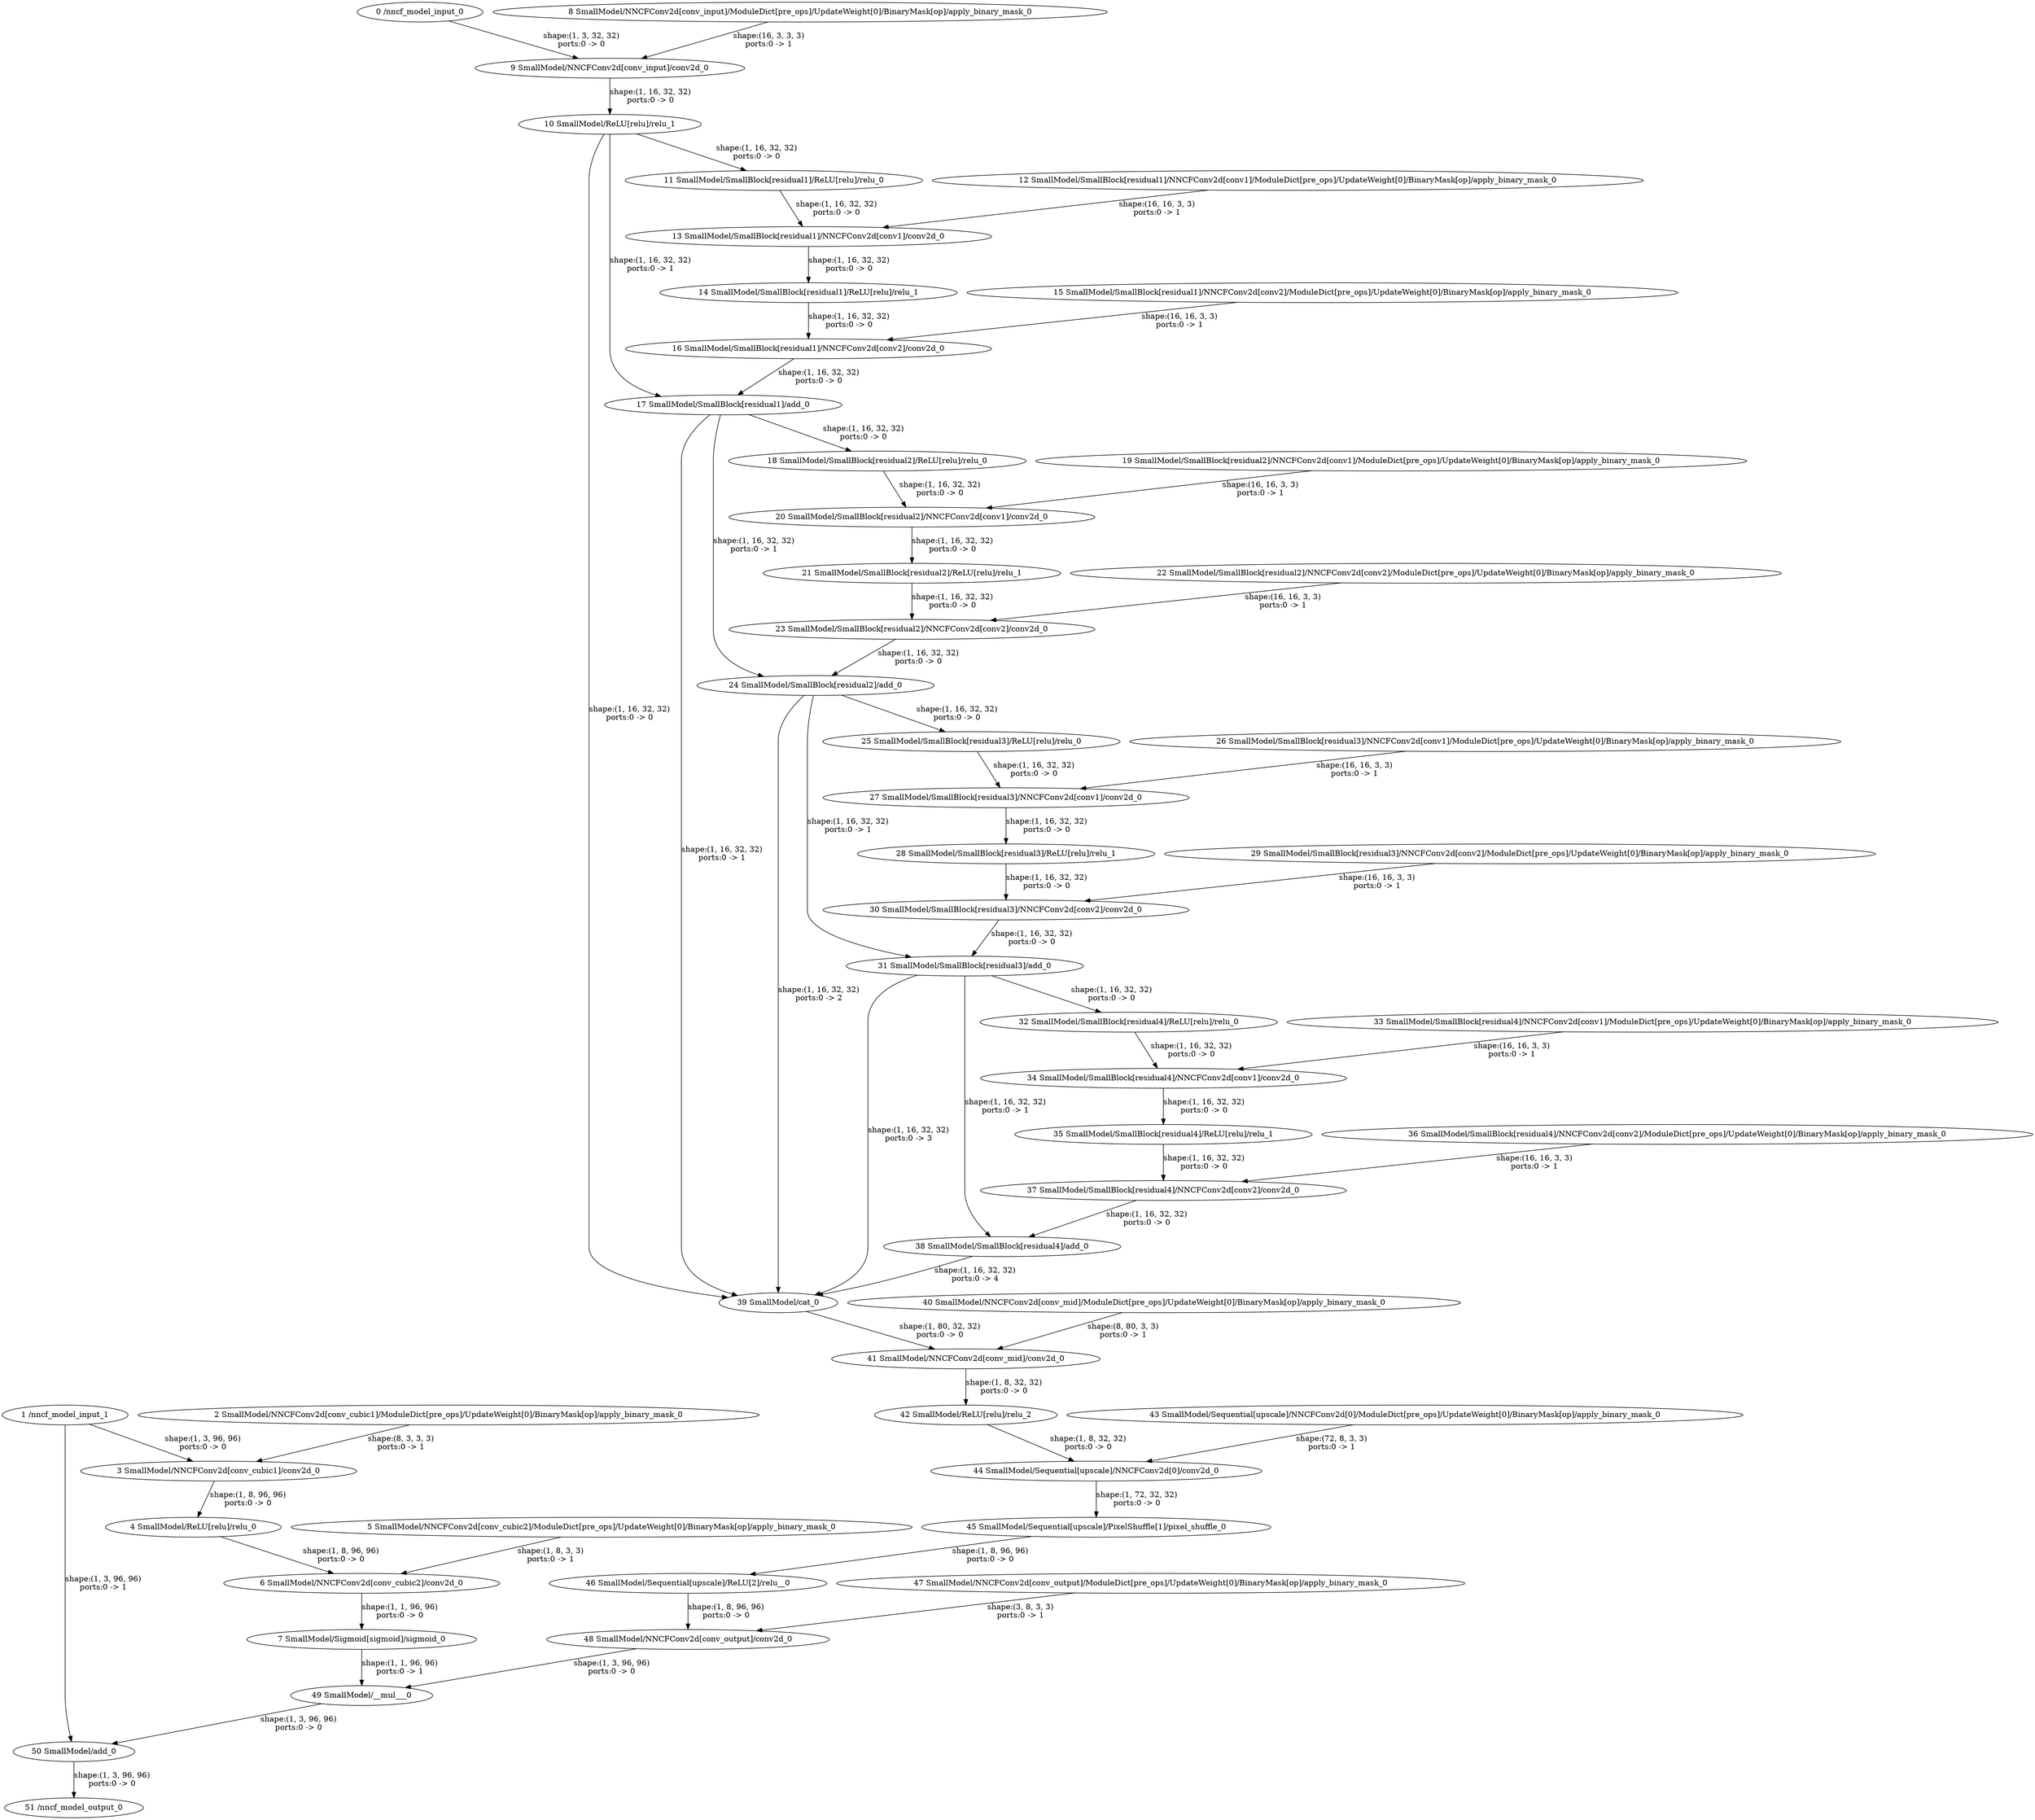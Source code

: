 strict digraph  {
"0 /nncf_model_input_0" [id=0, type=nncf_model_input];
"1 /nncf_model_input_1" [id=1, type=nncf_model_input];
"2 SmallModel/NNCFConv2d[conv_cubic1]/ModuleDict[pre_ops]/UpdateWeight[0]/BinaryMask[op]/apply_binary_mask_0" [id=2, type=apply_binary_mask];
"3 SmallModel/NNCFConv2d[conv_cubic1]/conv2d_0" [id=3, type=conv2d];
"4 SmallModel/ReLU[relu]/relu_0" [id=4, type=relu];
"5 SmallModel/NNCFConv2d[conv_cubic2]/ModuleDict[pre_ops]/UpdateWeight[0]/BinaryMask[op]/apply_binary_mask_0" [id=5, type=apply_binary_mask];
"6 SmallModel/NNCFConv2d[conv_cubic2]/conv2d_0" [id=6, type=conv2d];
"7 SmallModel/Sigmoid[sigmoid]/sigmoid_0" [id=7, type=sigmoid];
"8 SmallModel/NNCFConv2d[conv_input]/ModuleDict[pre_ops]/UpdateWeight[0]/BinaryMask[op]/apply_binary_mask_0" [id=8, type=apply_binary_mask];
"9 SmallModel/NNCFConv2d[conv_input]/conv2d_0" [id=9, type=conv2d];
"10 SmallModel/ReLU[relu]/relu_1" [id=10, type=relu];
"11 SmallModel/SmallBlock[residual1]/ReLU[relu]/relu_0" [id=11, type=relu];
"12 SmallModel/SmallBlock[residual1]/NNCFConv2d[conv1]/ModuleDict[pre_ops]/UpdateWeight[0]/BinaryMask[op]/apply_binary_mask_0" [id=12, type=apply_binary_mask];
"13 SmallModel/SmallBlock[residual1]/NNCFConv2d[conv1]/conv2d_0" [id=13, type=conv2d];
"14 SmallModel/SmallBlock[residual1]/ReLU[relu]/relu_1" [id=14, type=relu];
"15 SmallModel/SmallBlock[residual1]/NNCFConv2d[conv2]/ModuleDict[pre_ops]/UpdateWeight[0]/BinaryMask[op]/apply_binary_mask_0" [id=15, type=apply_binary_mask];
"16 SmallModel/SmallBlock[residual1]/NNCFConv2d[conv2]/conv2d_0" [id=16, type=conv2d];
"17 SmallModel/SmallBlock[residual1]/add_0" [id=17, type=add];
"18 SmallModel/SmallBlock[residual2]/ReLU[relu]/relu_0" [id=18, type=relu];
"19 SmallModel/SmallBlock[residual2]/NNCFConv2d[conv1]/ModuleDict[pre_ops]/UpdateWeight[0]/BinaryMask[op]/apply_binary_mask_0" [id=19, type=apply_binary_mask];
"20 SmallModel/SmallBlock[residual2]/NNCFConv2d[conv1]/conv2d_0" [id=20, type=conv2d];
"21 SmallModel/SmallBlock[residual2]/ReLU[relu]/relu_1" [id=21, type=relu];
"22 SmallModel/SmallBlock[residual2]/NNCFConv2d[conv2]/ModuleDict[pre_ops]/UpdateWeight[0]/BinaryMask[op]/apply_binary_mask_0" [id=22, type=apply_binary_mask];
"23 SmallModel/SmallBlock[residual2]/NNCFConv2d[conv2]/conv2d_0" [id=23, type=conv2d];
"24 SmallModel/SmallBlock[residual2]/add_0" [id=24, type=add];
"25 SmallModel/SmallBlock[residual3]/ReLU[relu]/relu_0" [id=25, type=relu];
"26 SmallModel/SmallBlock[residual3]/NNCFConv2d[conv1]/ModuleDict[pre_ops]/UpdateWeight[0]/BinaryMask[op]/apply_binary_mask_0" [id=26, type=apply_binary_mask];
"27 SmallModel/SmallBlock[residual3]/NNCFConv2d[conv1]/conv2d_0" [id=27, type=conv2d];
"28 SmallModel/SmallBlock[residual3]/ReLU[relu]/relu_1" [id=28, type=relu];
"29 SmallModel/SmallBlock[residual3]/NNCFConv2d[conv2]/ModuleDict[pre_ops]/UpdateWeight[0]/BinaryMask[op]/apply_binary_mask_0" [id=29, type=apply_binary_mask];
"30 SmallModel/SmallBlock[residual3]/NNCFConv2d[conv2]/conv2d_0" [id=30, type=conv2d];
"31 SmallModel/SmallBlock[residual3]/add_0" [id=31, type=add];
"32 SmallModel/SmallBlock[residual4]/ReLU[relu]/relu_0" [id=32, type=relu];
"33 SmallModel/SmallBlock[residual4]/NNCFConv2d[conv1]/ModuleDict[pre_ops]/UpdateWeight[0]/BinaryMask[op]/apply_binary_mask_0" [id=33, type=apply_binary_mask];
"34 SmallModel/SmallBlock[residual4]/NNCFConv2d[conv1]/conv2d_0" [id=34, type=conv2d];
"35 SmallModel/SmallBlock[residual4]/ReLU[relu]/relu_1" [id=35, type=relu];
"36 SmallModel/SmallBlock[residual4]/NNCFConv2d[conv2]/ModuleDict[pre_ops]/UpdateWeight[0]/BinaryMask[op]/apply_binary_mask_0" [id=36, type=apply_binary_mask];
"37 SmallModel/SmallBlock[residual4]/NNCFConv2d[conv2]/conv2d_0" [id=37, type=conv2d];
"38 SmallModel/SmallBlock[residual4]/add_0" [id=38, type=add];
"39 SmallModel/cat_0" [id=39, type=cat];
"40 SmallModel/NNCFConv2d[conv_mid]/ModuleDict[pre_ops]/UpdateWeight[0]/BinaryMask[op]/apply_binary_mask_0" [id=40, type=apply_binary_mask];
"41 SmallModel/NNCFConv2d[conv_mid]/conv2d_0" [id=41, type=conv2d];
"42 SmallModel/ReLU[relu]/relu_2" [id=42, type=relu];
"43 SmallModel/Sequential[upscale]/NNCFConv2d[0]/ModuleDict[pre_ops]/UpdateWeight[0]/BinaryMask[op]/apply_binary_mask_0" [id=43, type=apply_binary_mask];
"44 SmallModel/Sequential[upscale]/NNCFConv2d[0]/conv2d_0" [id=44, type=conv2d];
"45 SmallModel/Sequential[upscale]/PixelShuffle[1]/pixel_shuffle_0" [id=45, type=pixel_shuffle];
"46 SmallModel/Sequential[upscale]/ReLU[2]/relu__0" [id=46, type=relu_];
"47 SmallModel/NNCFConv2d[conv_output]/ModuleDict[pre_ops]/UpdateWeight[0]/BinaryMask[op]/apply_binary_mask_0" [id=47, type=apply_binary_mask];
"48 SmallModel/NNCFConv2d[conv_output]/conv2d_0" [id=48, type=conv2d];
"49 SmallModel/__mul___0" [id=49, type=__mul__];
"50 SmallModel/add_0" [id=50, type=add];
"51 /nncf_model_output_0" [id=51, type=nncf_model_output];
"0 /nncf_model_input_0" -> "9 SmallModel/NNCFConv2d[conv_input]/conv2d_0"  [label="shape:(1, 3, 32, 32)\nports:0 -> 0", style=solid];
"1 /nncf_model_input_1" -> "3 SmallModel/NNCFConv2d[conv_cubic1]/conv2d_0"  [label="shape:(1, 3, 96, 96)\nports:0 -> 0", style=solid];
"1 /nncf_model_input_1" -> "50 SmallModel/add_0"  [label="shape:(1, 3, 96, 96)\nports:0 -> 1", style=solid];
"2 SmallModel/NNCFConv2d[conv_cubic1]/ModuleDict[pre_ops]/UpdateWeight[0]/BinaryMask[op]/apply_binary_mask_0" -> "3 SmallModel/NNCFConv2d[conv_cubic1]/conv2d_0"  [label="shape:(8, 3, 3, 3)\nports:0 -> 1", style=solid];
"3 SmallModel/NNCFConv2d[conv_cubic1]/conv2d_0" -> "4 SmallModel/ReLU[relu]/relu_0"  [label="shape:(1, 8, 96, 96)\nports:0 -> 0", style=solid];
"4 SmallModel/ReLU[relu]/relu_0" -> "6 SmallModel/NNCFConv2d[conv_cubic2]/conv2d_0"  [label="shape:(1, 8, 96, 96)\nports:0 -> 0", style=solid];
"5 SmallModel/NNCFConv2d[conv_cubic2]/ModuleDict[pre_ops]/UpdateWeight[0]/BinaryMask[op]/apply_binary_mask_0" -> "6 SmallModel/NNCFConv2d[conv_cubic2]/conv2d_0"  [label="shape:(1, 8, 3, 3)\nports:0 -> 1", style=solid];
"6 SmallModel/NNCFConv2d[conv_cubic2]/conv2d_0" -> "7 SmallModel/Sigmoid[sigmoid]/sigmoid_0"  [label="shape:(1, 1, 96, 96)\nports:0 -> 0", style=solid];
"7 SmallModel/Sigmoid[sigmoid]/sigmoid_0" -> "49 SmallModel/__mul___0"  [label="shape:(1, 1, 96, 96)\nports:0 -> 1", style=solid];
"8 SmallModel/NNCFConv2d[conv_input]/ModuleDict[pre_ops]/UpdateWeight[0]/BinaryMask[op]/apply_binary_mask_0" -> "9 SmallModel/NNCFConv2d[conv_input]/conv2d_0"  [label="shape:(16, 3, 3, 3)\nports:0 -> 1", style=solid];
"9 SmallModel/NNCFConv2d[conv_input]/conv2d_0" -> "10 SmallModel/ReLU[relu]/relu_1"  [label="shape:(1, 16, 32, 32)\nports:0 -> 0", style=solid];
"10 SmallModel/ReLU[relu]/relu_1" -> "11 SmallModel/SmallBlock[residual1]/ReLU[relu]/relu_0"  [label="shape:(1, 16, 32, 32)\nports:0 -> 0", style=solid];
"10 SmallModel/ReLU[relu]/relu_1" -> "17 SmallModel/SmallBlock[residual1]/add_0"  [label="shape:(1, 16, 32, 32)\nports:0 -> 1", style=solid];
"10 SmallModel/ReLU[relu]/relu_1" -> "39 SmallModel/cat_0"  [label="shape:(1, 16, 32, 32)\nports:0 -> 0", style=solid];
"11 SmallModel/SmallBlock[residual1]/ReLU[relu]/relu_0" -> "13 SmallModel/SmallBlock[residual1]/NNCFConv2d[conv1]/conv2d_0"  [label="shape:(1, 16, 32, 32)\nports:0 -> 0", style=solid];
"12 SmallModel/SmallBlock[residual1]/NNCFConv2d[conv1]/ModuleDict[pre_ops]/UpdateWeight[0]/BinaryMask[op]/apply_binary_mask_0" -> "13 SmallModel/SmallBlock[residual1]/NNCFConv2d[conv1]/conv2d_0"  [label="shape:(16, 16, 3, 3)\nports:0 -> 1", style=solid];
"13 SmallModel/SmallBlock[residual1]/NNCFConv2d[conv1]/conv2d_0" -> "14 SmallModel/SmallBlock[residual1]/ReLU[relu]/relu_1"  [label="shape:(1, 16, 32, 32)\nports:0 -> 0", style=solid];
"14 SmallModel/SmallBlock[residual1]/ReLU[relu]/relu_1" -> "16 SmallModel/SmallBlock[residual1]/NNCFConv2d[conv2]/conv2d_0"  [label="shape:(1, 16, 32, 32)\nports:0 -> 0", style=solid];
"15 SmallModel/SmallBlock[residual1]/NNCFConv2d[conv2]/ModuleDict[pre_ops]/UpdateWeight[0]/BinaryMask[op]/apply_binary_mask_0" -> "16 SmallModel/SmallBlock[residual1]/NNCFConv2d[conv2]/conv2d_0"  [label="shape:(16, 16, 3, 3)\nports:0 -> 1", style=solid];
"16 SmallModel/SmallBlock[residual1]/NNCFConv2d[conv2]/conv2d_0" -> "17 SmallModel/SmallBlock[residual1]/add_0"  [label="shape:(1, 16, 32, 32)\nports:0 -> 0", style=solid];
"17 SmallModel/SmallBlock[residual1]/add_0" -> "18 SmallModel/SmallBlock[residual2]/ReLU[relu]/relu_0"  [label="shape:(1, 16, 32, 32)\nports:0 -> 0", style=solid];
"17 SmallModel/SmallBlock[residual1]/add_0" -> "24 SmallModel/SmallBlock[residual2]/add_0"  [label="shape:(1, 16, 32, 32)\nports:0 -> 1", style=solid];
"17 SmallModel/SmallBlock[residual1]/add_0" -> "39 SmallModel/cat_0"  [label="shape:(1, 16, 32, 32)\nports:0 -> 1", style=solid];
"18 SmallModel/SmallBlock[residual2]/ReLU[relu]/relu_0" -> "20 SmallModel/SmallBlock[residual2]/NNCFConv2d[conv1]/conv2d_0"  [label="shape:(1, 16, 32, 32)\nports:0 -> 0", style=solid];
"19 SmallModel/SmallBlock[residual2]/NNCFConv2d[conv1]/ModuleDict[pre_ops]/UpdateWeight[0]/BinaryMask[op]/apply_binary_mask_0" -> "20 SmallModel/SmallBlock[residual2]/NNCFConv2d[conv1]/conv2d_0"  [label="shape:(16, 16, 3, 3)\nports:0 -> 1", style=solid];
"20 SmallModel/SmallBlock[residual2]/NNCFConv2d[conv1]/conv2d_0" -> "21 SmallModel/SmallBlock[residual2]/ReLU[relu]/relu_1"  [label="shape:(1, 16, 32, 32)\nports:0 -> 0", style=solid];
"21 SmallModel/SmallBlock[residual2]/ReLU[relu]/relu_1" -> "23 SmallModel/SmallBlock[residual2]/NNCFConv2d[conv2]/conv2d_0"  [label="shape:(1, 16, 32, 32)\nports:0 -> 0", style=solid];
"22 SmallModel/SmallBlock[residual2]/NNCFConv2d[conv2]/ModuleDict[pre_ops]/UpdateWeight[0]/BinaryMask[op]/apply_binary_mask_0" -> "23 SmallModel/SmallBlock[residual2]/NNCFConv2d[conv2]/conv2d_0"  [label="shape:(16, 16, 3, 3)\nports:0 -> 1", style=solid];
"23 SmallModel/SmallBlock[residual2]/NNCFConv2d[conv2]/conv2d_0" -> "24 SmallModel/SmallBlock[residual2]/add_0"  [label="shape:(1, 16, 32, 32)\nports:0 -> 0", style=solid];
"24 SmallModel/SmallBlock[residual2]/add_0" -> "25 SmallModel/SmallBlock[residual3]/ReLU[relu]/relu_0"  [label="shape:(1, 16, 32, 32)\nports:0 -> 0", style=solid];
"24 SmallModel/SmallBlock[residual2]/add_0" -> "31 SmallModel/SmallBlock[residual3]/add_0"  [label="shape:(1, 16, 32, 32)\nports:0 -> 1", style=solid];
"24 SmallModel/SmallBlock[residual2]/add_0" -> "39 SmallModel/cat_0"  [label="shape:(1, 16, 32, 32)\nports:0 -> 2", style=solid];
"25 SmallModel/SmallBlock[residual3]/ReLU[relu]/relu_0" -> "27 SmallModel/SmallBlock[residual3]/NNCFConv2d[conv1]/conv2d_0"  [label="shape:(1, 16, 32, 32)\nports:0 -> 0", style=solid];
"26 SmallModel/SmallBlock[residual3]/NNCFConv2d[conv1]/ModuleDict[pre_ops]/UpdateWeight[0]/BinaryMask[op]/apply_binary_mask_0" -> "27 SmallModel/SmallBlock[residual3]/NNCFConv2d[conv1]/conv2d_0"  [label="shape:(16, 16, 3, 3)\nports:0 -> 1", style=solid];
"27 SmallModel/SmallBlock[residual3]/NNCFConv2d[conv1]/conv2d_0" -> "28 SmallModel/SmallBlock[residual3]/ReLU[relu]/relu_1"  [label="shape:(1, 16, 32, 32)\nports:0 -> 0", style=solid];
"28 SmallModel/SmallBlock[residual3]/ReLU[relu]/relu_1" -> "30 SmallModel/SmallBlock[residual3]/NNCFConv2d[conv2]/conv2d_0"  [label="shape:(1, 16, 32, 32)\nports:0 -> 0", style=solid];
"29 SmallModel/SmallBlock[residual3]/NNCFConv2d[conv2]/ModuleDict[pre_ops]/UpdateWeight[0]/BinaryMask[op]/apply_binary_mask_0" -> "30 SmallModel/SmallBlock[residual3]/NNCFConv2d[conv2]/conv2d_0"  [label="shape:(16, 16, 3, 3)\nports:0 -> 1", style=solid];
"30 SmallModel/SmallBlock[residual3]/NNCFConv2d[conv2]/conv2d_0" -> "31 SmallModel/SmallBlock[residual3]/add_0"  [label="shape:(1, 16, 32, 32)\nports:0 -> 0", style=solid];
"31 SmallModel/SmallBlock[residual3]/add_0" -> "32 SmallModel/SmallBlock[residual4]/ReLU[relu]/relu_0"  [label="shape:(1, 16, 32, 32)\nports:0 -> 0", style=solid];
"31 SmallModel/SmallBlock[residual3]/add_0" -> "38 SmallModel/SmallBlock[residual4]/add_0"  [label="shape:(1, 16, 32, 32)\nports:0 -> 1", style=solid];
"31 SmallModel/SmallBlock[residual3]/add_0" -> "39 SmallModel/cat_0"  [label="shape:(1, 16, 32, 32)\nports:0 -> 3", style=solid];
"32 SmallModel/SmallBlock[residual4]/ReLU[relu]/relu_0" -> "34 SmallModel/SmallBlock[residual4]/NNCFConv2d[conv1]/conv2d_0"  [label="shape:(1, 16, 32, 32)\nports:0 -> 0", style=solid];
"33 SmallModel/SmallBlock[residual4]/NNCFConv2d[conv1]/ModuleDict[pre_ops]/UpdateWeight[0]/BinaryMask[op]/apply_binary_mask_0" -> "34 SmallModel/SmallBlock[residual4]/NNCFConv2d[conv1]/conv2d_0"  [label="shape:(16, 16, 3, 3)\nports:0 -> 1", style=solid];
"34 SmallModel/SmallBlock[residual4]/NNCFConv2d[conv1]/conv2d_0" -> "35 SmallModel/SmallBlock[residual4]/ReLU[relu]/relu_1"  [label="shape:(1, 16, 32, 32)\nports:0 -> 0", style=solid];
"35 SmallModel/SmallBlock[residual4]/ReLU[relu]/relu_1" -> "37 SmallModel/SmallBlock[residual4]/NNCFConv2d[conv2]/conv2d_0"  [label="shape:(1, 16, 32, 32)\nports:0 -> 0", style=solid];
"36 SmallModel/SmallBlock[residual4]/NNCFConv2d[conv2]/ModuleDict[pre_ops]/UpdateWeight[0]/BinaryMask[op]/apply_binary_mask_0" -> "37 SmallModel/SmallBlock[residual4]/NNCFConv2d[conv2]/conv2d_0"  [label="shape:(16, 16, 3, 3)\nports:0 -> 1", style=solid];
"37 SmallModel/SmallBlock[residual4]/NNCFConv2d[conv2]/conv2d_0" -> "38 SmallModel/SmallBlock[residual4]/add_0"  [label="shape:(1, 16, 32, 32)\nports:0 -> 0", style=solid];
"38 SmallModel/SmallBlock[residual4]/add_0" -> "39 SmallModel/cat_0"  [label="shape:(1, 16, 32, 32)\nports:0 -> 4", style=solid];
"39 SmallModel/cat_0" -> "41 SmallModel/NNCFConv2d[conv_mid]/conv2d_0"  [label="shape:(1, 80, 32, 32)\nports:0 -> 0", style=solid];
"40 SmallModel/NNCFConv2d[conv_mid]/ModuleDict[pre_ops]/UpdateWeight[0]/BinaryMask[op]/apply_binary_mask_0" -> "41 SmallModel/NNCFConv2d[conv_mid]/conv2d_0"  [label="shape:(8, 80, 3, 3)\nports:0 -> 1", style=solid];
"41 SmallModel/NNCFConv2d[conv_mid]/conv2d_0" -> "42 SmallModel/ReLU[relu]/relu_2"  [label="shape:(1, 8, 32, 32)\nports:0 -> 0", style=solid];
"42 SmallModel/ReLU[relu]/relu_2" -> "44 SmallModel/Sequential[upscale]/NNCFConv2d[0]/conv2d_0"  [label="shape:(1, 8, 32, 32)\nports:0 -> 0", style=solid];
"43 SmallModel/Sequential[upscale]/NNCFConv2d[0]/ModuleDict[pre_ops]/UpdateWeight[0]/BinaryMask[op]/apply_binary_mask_0" -> "44 SmallModel/Sequential[upscale]/NNCFConv2d[0]/conv2d_0"  [label="shape:(72, 8, 3, 3)\nports:0 -> 1", style=solid];
"44 SmallModel/Sequential[upscale]/NNCFConv2d[0]/conv2d_0" -> "45 SmallModel/Sequential[upscale]/PixelShuffle[1]/pixel_shuffle_0"  [label="shape:(1, 72, 32, 32)\nports:0 -> 0", style=solid];
"45 SmallModel/Sequential[upscale]/PixelShuffle[1]/pixel_shuffle_0" -> "46 SmallModel/Sequential[upscale]/ReLU[2]/relu__0"  [label="shape:(1, 8, 96, 96)\nports:0 -> 0", style=solid];
"46 SmallModel/Sequential[upscale]/ReLU[2]/relu__0" -> "48 SmallModel/NNCFConv2d[conv_output]/conv2d_0"  [label="shape:(1, 8, 96, 96)\nports:0 -> 0", style=solid];
"47 SmallModel/NNCFConv2d[conv_output]/ModuleDict[pre_ops]/UpdateWeight[0]/BinaryMask[op]/apply_binary_mask_0" -> "48 SmallModel/NNCFConv2d[conv_output]/conv2d_0"  [label="shape:(3, 8, 3, 3)\nports:0 -> 1", style=solid];
"48 SmallModel/NNCFConv2d[conv_output]/conv2d_0" -> "49 SmallModel/__mul___0"  [label="shape:(1, 3, 96, 96)\nports:0 -> 0", style=solid];
"49 SmallModel/__mul___0" -> "50 SmallModel/add_0"  [label="shape:(1, 3, 96, 96)\nports:0 -> 0", style=solid];
"50 SmallModel/add_0" -> "51 /nncf_model_output_0"  [label="shape:(1, 3, 96, 96)\nports:0 -> 0", style=solid];
}
